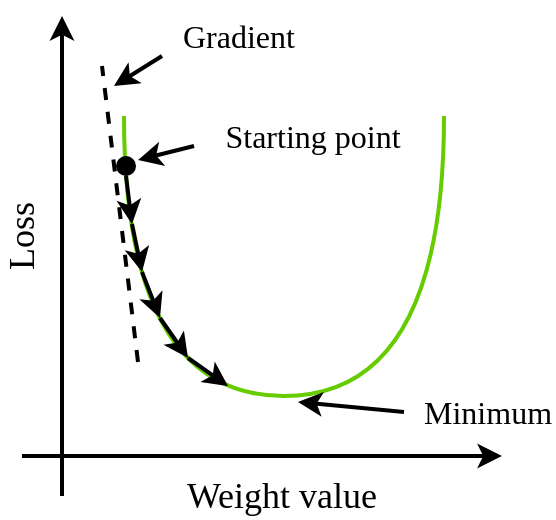 <mxfile version="13.6.6" type="device"><diagram id="Uo7lI4_x9BMITOi8GTIM" name="Page-1"><mxGraphModel dx="677" dy="364" grid="1" gridSize="10" guides="1" tooltips="1" connect="1" arrows="1" fold="1" page="1" pageScale="1" pageWidth="827" pageHeight="1169" math="0" shadow="0"><root><mxCell id="0"/><mxCell id="1" parent="0"/><mxCell id="dr6hwMRI9y8p--_BoZMJ-1" value="" style="endArrow=classic;html=1;strokeWidth=2;strokeColor=#000000;fontFamily=lmodern;" parent="1" edge="1"><mxGeometry width="50" height="50" relative="1" as="geometry"><mxPoint x="280" y="460" as="sourcePoint"/><mxPoint x="280" y="220" as="targetPoint"/></mxGeometry></mxCell><mxCell id="dr6hwMRI9y8p--_BoZMJ-2" value="" style="endArrow=classic;html=1;strokeWidth=2;strokeColor=#000000;fontFamily=lmodern;" parent="1" edge="1"><mxGeometry width="50" height="50" relative="1" as="geometry"><mxPoint x="260" y="440" as="sourcePoint"/><mxPoint x="500" y="440" as="targetPoint"/></mxGeometry></mxCell><mxCell id="dr6hwMRI9y8p--_BoZMJ-3" value="" style="endArrow=none;html=1;strokeColor=#66CC00;strokeWidth=2;edgeStyle=orthogonalEdgeStyle;curved=1;fontFamily=lmodern;" parent="1" edge="1"><mxGeometry width="50" height="50" relative="1" as="geometry"><mxPoint x="311" y="270" as="sourcePoint"/><mxPoint x="471" y="270" as="targetPoint"/><Array as="points"><mxPoint x="311" y="410"/><mxPoint x="471" y="410"/></Array></mxGeometry></mxCell><mxCell id="dr6hwMRI9y8p--_BoZMJ-4" value="" style="ellipse;whiteSpace=wrap;html=1;fillColor=#000000;strokeColor=none;strokeWidth=2;fontFamily=lmodern;" parent="1" vertex="1"><mxGeometry x="307" y="290" width="10" height="10" as="geometry"/></mxCell><mxCell id="dr6hwMRI9y8p--_BoZMJ-8" value="" style="endArrow=classic;html=1;strokeColor=#000000;strokeWidth=2;comic=0;shadow=0;fontFamily=lmodern;" parent="1" edge="1"><mxGeometry width="50" height="50" relative="1" as="geometry"><mxPoint x="312" y="300" as="sourcePoint"/><mxPoint x="315" y="324" as="targetPoint"/></mxGeometry></mxCell><mxCell id="dr6hwMRI9y8p--_BoZMJ-15" value="" style="endArrow=classic;html=1;strokeColor=#000000;strokeWidth=2;comic=0;shadow=0;fontFamily=lmodern;" parent="1" edge="1"><mxGeometry width="50" height="50" relative="1" as="geometry"><mxPoint x="315" y="324" as="sourcePoint"/><mxPoint x="320" y="348" as="targetPoint"/></mxGeometry></mxCell><mxCell id="dr6hwMRI9y8p--_BoZMJ-16" value="" style="endArrow=classic;html=1;strokeColor=#000000;strokeWidth=2;comic=0;shadow=0;fontFamily=lmodern;" parent="1" edge="1"><mxGeometry width="50" height="50" relative="1" as="geometry"><mxPoint x="320" y="348" as="sourcePoint"/><mxPoint x="329" y="371" as="targetPoint"/></mxGeometry></mxCell><mxCell id="dr6hwMRI9y8p--_BoZMJ-17" value="" style="endArrow=classic;html=1;strokeColor=#000000;strokeWidth=2;comic=0;shadow=0;fontFamily=lmodern;" parent="1" edge="1"><mxGeometry width="50" height="50" relative="1" as="geometry"><mxPoint x="329" y="371" as="sourcePoint"/><mxPoint x="343" y="391" as="targetPoint"/></mxGeometry></mxCell><mxCell id="dr6hwMRI9y8p--_BoZMJ-18" value="" style="endArrow=classic;html=1;strokeColor=#000000;strokeWidth=2;comic=0;shadow=0;fontFamily=lmodern;" parent="1" edge="1"><mxGeometry width="50" height="50" relative="1" as="geometry"><mxPoint x="343" y="391" as="sourcePoint"/><mxPoint x="363" y="405" as="targetPoint"/></mxGeometry></mxCell><mxCell id="dr6hwMRI9y8p--_BoZMJ-19" value="&lt;font style=&quot;font-size: 18px&quot;&gt;Loss&lt;/font&gt;" style="text;html=1;strokeColor=none;fillColor=none;align=center;verticalAlign=middle;whiteSpace=wrap;rounded=0;rotation=-90;fontFamily=lmodern;" parent="1" vertex="1"><mxGeometry x="150" y="320" width="220" height="20" as="geometry"/></mxCell><mxCell id="dr6hwMRI9y8p--_BoZMJ-20" value="&lt;font style=&quot;font-size: 18px&quot;&gt;Weight value&lt;/font&gt;" style="text;html=1;strokeColor=none;fillColor=none;align=center;verticalAlign=middle;whiteSpace=wrap;rounded=0;fontFamily=lmodern;" parent="1" vertex="1"><mxGeometry x="280" y="450" width="220" height="20" as="geometry"/></mxCell><mxCell id="dr6hwMRI9y8p--_BoZMJ-21" value="" style="endArrow=none;dashed=1;html=1;shadow=0;strokeColor=#000000;strokeWidth=2;fontFamily=lmodern;" parent="1" edge="1"><mxGeometry width="50" height="50" relative="1" as="geometry"><mxPoint x="318" y="393" as="sourcePoint"/><mxPoint x="300" y="245" as="targetPoint"/></mxGeometry></mxCell><mxCell id="dr6hwMRI9y8p--_BoZMJ-23" value="" style="endArrow=none;html=1;shadow=0;strokeColor=#000000;strokeWidth=2;startArrow=classic;startFill=1;fontFamily=lmodern;" parent="1" edge="1"><mxGeometry width="50" height="50" relative="1" as="geometry"><mxPoint x="318" y="292" as="sourcePoint"/><mxPoint x="346" y="285" as="targetPoint"/></mxGeometry></mxCell><mxCell id="dr6hwMRI9y8p--_BoZMJ-24" value="" style="endArrow=none;html=1;shadow=0;strokeColor=#000000;strokeWidth=2;startArrow=classic;startFill=1;fontFamily=lmodern;entryX=0;entryY=1;entryDx=0;entryDy=0;" parent="1" edge="1" target="dr6hwMRI9y8p--_BoZMJ-26"><mxGeometry width="50" height="50" relative="1" as="geometry"><mxPoint x="306" y="255" as="sourcePoint"/><mxPoint x="331" y="250" as="targetPoint"/></mxGeometry></mxCell><mxCell id="dr6hwMRI9y8p--_BoZMJ-25" value="" style="endArrow=none;html=1;shadow=0;strokeColor=#000000;strokeWidth=2;startArrow=classic;startFill=1;fontFamily=lmodern;" parent="1" edge="1"><mxGeometry width="50" height="50" relative="1" as="geometry"><mxPoint x="398" y="413" as="sourcePoint"/><mxPoint x="451" y="418" as="targetPoint"/></mxGeometry></mxCell><mxCell id="dr6hwMRI9y8p--_BoZMJ-26" value="&lt;div style=&quot;font-size: 16px&quot;&gt;&lt;font style=&quot;font-size: 16px&quot;&gt;Gradient&lt;/font&gt;&lt;/div&gt;" style="text;html=1;strokeColor=none;fillColor=none;align=center;verticalAlign=middle;whiteSpace=wrap;rounded=0;fontFamily=lmodern;" parent="1" vertex="1"><mxGeometry x="330" y="220" width="77" height="20" as="geometry"/></mxCell><mxCell id="dr6hwMRI9y8p--_BoZMJ-27" value="&lt;font style=&quot;font-size: 16px&quot;&gt;Starting point&lt;/font&gt;" style="text;html=1;strokeColor=none;fillColor=none;align=center;verticalAlign=middle;whiteSpace=wrap;rounded=0;fontFamily=lmodern;" parent="1" vertex="1"><mxGeometry x="337" y="270" width="137" height="20" as="geometry"/></mxCell><mxCell id="dr6hwMRI9y8p--_BoZMJ-28" value="&lt;font style=&quot;font-size: 16px&quot;&gt;Minimum&lt;/font&gt;" style="text;html=1;strokeColor=none;fillColor=none;align=center;verticalAlign=middle;whiteSpace=wrap;rounded=0;fontFamily=lmodern;" parent="1" vertex="1"><mxGeometry x="460" y="408" width="66" height="20" as="geometry"/></mxCell></root></mxGraphModel></diagram></mxfile>